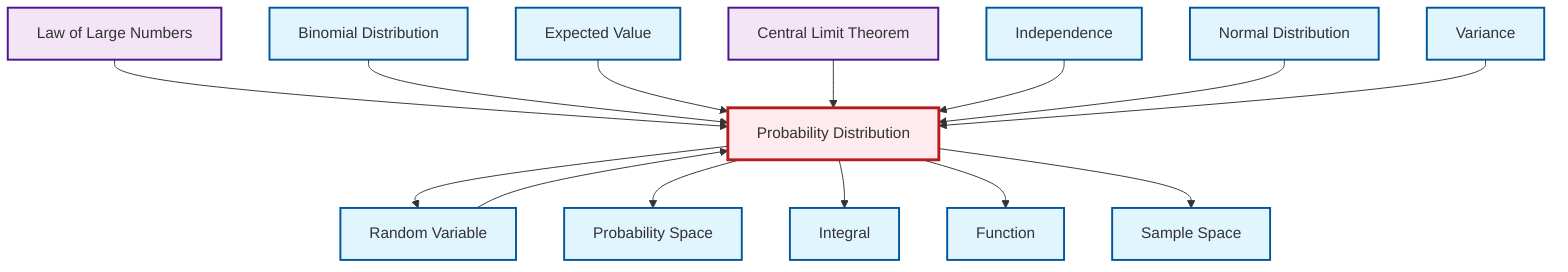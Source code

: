 graph TD
    classDef definition fill:#e1f5fe,stroke:#01579b,stroke-width:2px
    classDef theorem fill:#f3e5f5,stroke:#4a148c,stroke-width:2px
    classDef axiom fill:#fff3e0,stroke:#e65100,stroke-width:2px
    classDef example fill:#e8f5e9,stroke:#1b5e20,stroke-width:2px
    classDef current fill:#ffebee,stroke:#b71c1c,stroke-width:3px
    def-binomial-distribution["Binomial Distribution"]:::definition
    def-sample-space["Sample Space"]:::definition
    thm-law-of-large-numbers["Law of Large Numbers"]:::theorem
    def-independence["Independence"]:::definition
    def-integral["Integral"]:::definition
    def-probability-distribution["Probability Distribution"]:::definition
    thm-central-limit["Central Limit Theorem"]:::theorem
    def-function["Function"]:::definition
    def-random-variable["Random Variable"]:::definition
    def-normal-distribution["Normal Distribution"]:::definition
    def-expectation["Expected Value"]:::definition
    def-variance["Variance"]:::definition
    def-probability-space["Probability Space"]:::definition
    thm-law-of-large-numbers --> def-probability-distribution
    def-binomial-distribution --> def-probability-distribution
    def-expectation --> def-probability-distribution
    thm-central-limit --> def-probability-distribution
    def-independence --> def-probability-distribution
    def-probability-distribution --> def-random-variable
    def-probability-distribution --> def-probability-space
    def-probability-distribution --> def-integral
    def-normal-distribution --> def-probability-distribution
    def-variance --> def-probability-distribution
    def-random-variable --> def-probability-distribution
    def-probability-distribution --> def-function
    def-probability-distribution --> def-sample-space
    class def-probability-distribution current